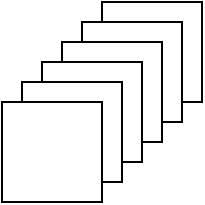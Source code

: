 <mxfile version="22.0.4" type="github">
  <diagram name="第 1 页" id="LOj1FHsmd5oFPnjuv59U">
    <mxGraphModel dx="1670" dy="943" grid="1" gridSize="10" guides="1" tooltips="1" connect="1" arrows="1" fold="1" page="1" pageScale="1" pageWidth="827" pageHeight="1169" math="0" shadow="0">
      <root>
        <mxCell id="0" />
        <mxCell id="1" parent="0" />
        <mxCell id="_OJ8Bna1-JQcYfiO_iEy-4" value="" style="rounded=0;whiteSpace=wrap;html=1;" vertex="1" parent="1">
          <mxGeometry x="280" y="290" width="50" height="50" as="geometry" />
        </mxCell>
        <mxCell id="_OJ8Bna1-JQcYfiO_iEy-5" value="" style="rounded=0;whiteSpace=wrap;html=1;" vertex="1" parent="1">
          <mxGeometry x="270" y="300" width="50" height="50" as="geometry" />
        </mxCell>
        <mxCell id="_OJ8Bna1-JQcYfiO_iEy-6" value="" style="rounded=0;whiteSpace=wrap;html=1;" vertex="1" parent="1">
          <mxGeometry x="260" y="310" width="50" height="50" as="geometry" />
        </mxCell>
        <mxCell id="_OJ8Bna1-JQcYfiO_iEy-7" value="" style="rounded=0;whiteSpace=wrap;html=1;" vertex="1" parent="1">
          <mxGeometry x="250" y="320" width="50" height="50" as="geometry" />
        </mxCell>
        <mxCell id="_OJ8Bna1-JQcYfiO_iEy-8" value="" style="rounded=0;whiteSpace=wrap;html=1;" vertex="1" parent="1">
          <mxGeometry x="240" y="330" width="50" height="50" as="geometry" />
        </mxCell>
        <mxCell id="_OJ8Bna1-JQcYfiO_iEy-9" value="" style="rounded=0;whiteSpace=wrap;html=1;" vertex="1" parent="1">
          <mxGeometry x="230" y="340" width="50" height="50" as="geometry" />
        </mxCell>
      </root>
    </mxGraphModel>
  </diagram>
</mxfile>
